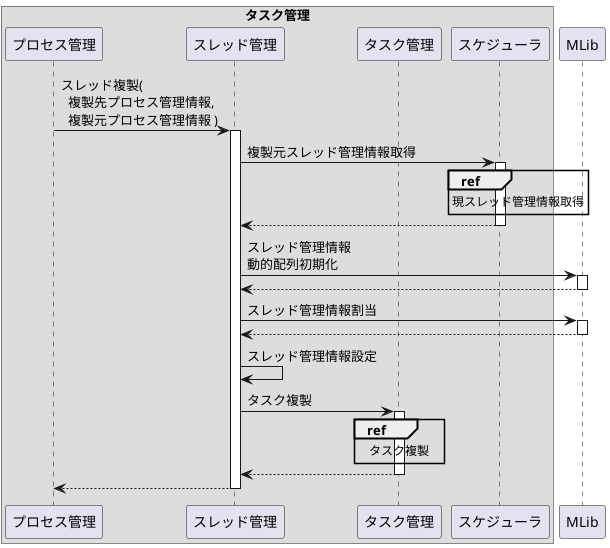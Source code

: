 @startuml

box "タスク管理"
    participant "プロセス管理" as proc
    participant "スレッド管理" as thread
    participant "タスク管理"   as task
    participant "スケジューラ" as sched
end box
participant "MLib" as mlib

proc -> thread: スレッド複製(\n  複製先プロセス管理情報,\n  複製元プロセス管理情報 )
activate thread

thread -> sched: 複製元スレッド管理情報取得
activate sched
ref over sched: 現スレッド管理情報取得
thread <-- sched:
deactivate sched

thread -> mlib: スレッド管理情報\n動的配列初期化
activate mlib
thread <-- mlib:
deactivate mlib

thread -> mlib: スレッド管理情報割当
activate mlib
thread <-- mlib:
deactivate mlib

thread -> thread: スレッド管理情報設定

thread -> task: タスク複製
activate task
ref over task: タスク複製
thread <-- task:
deactivate task

proc <-- thread:
deactivate thread

@enduml
